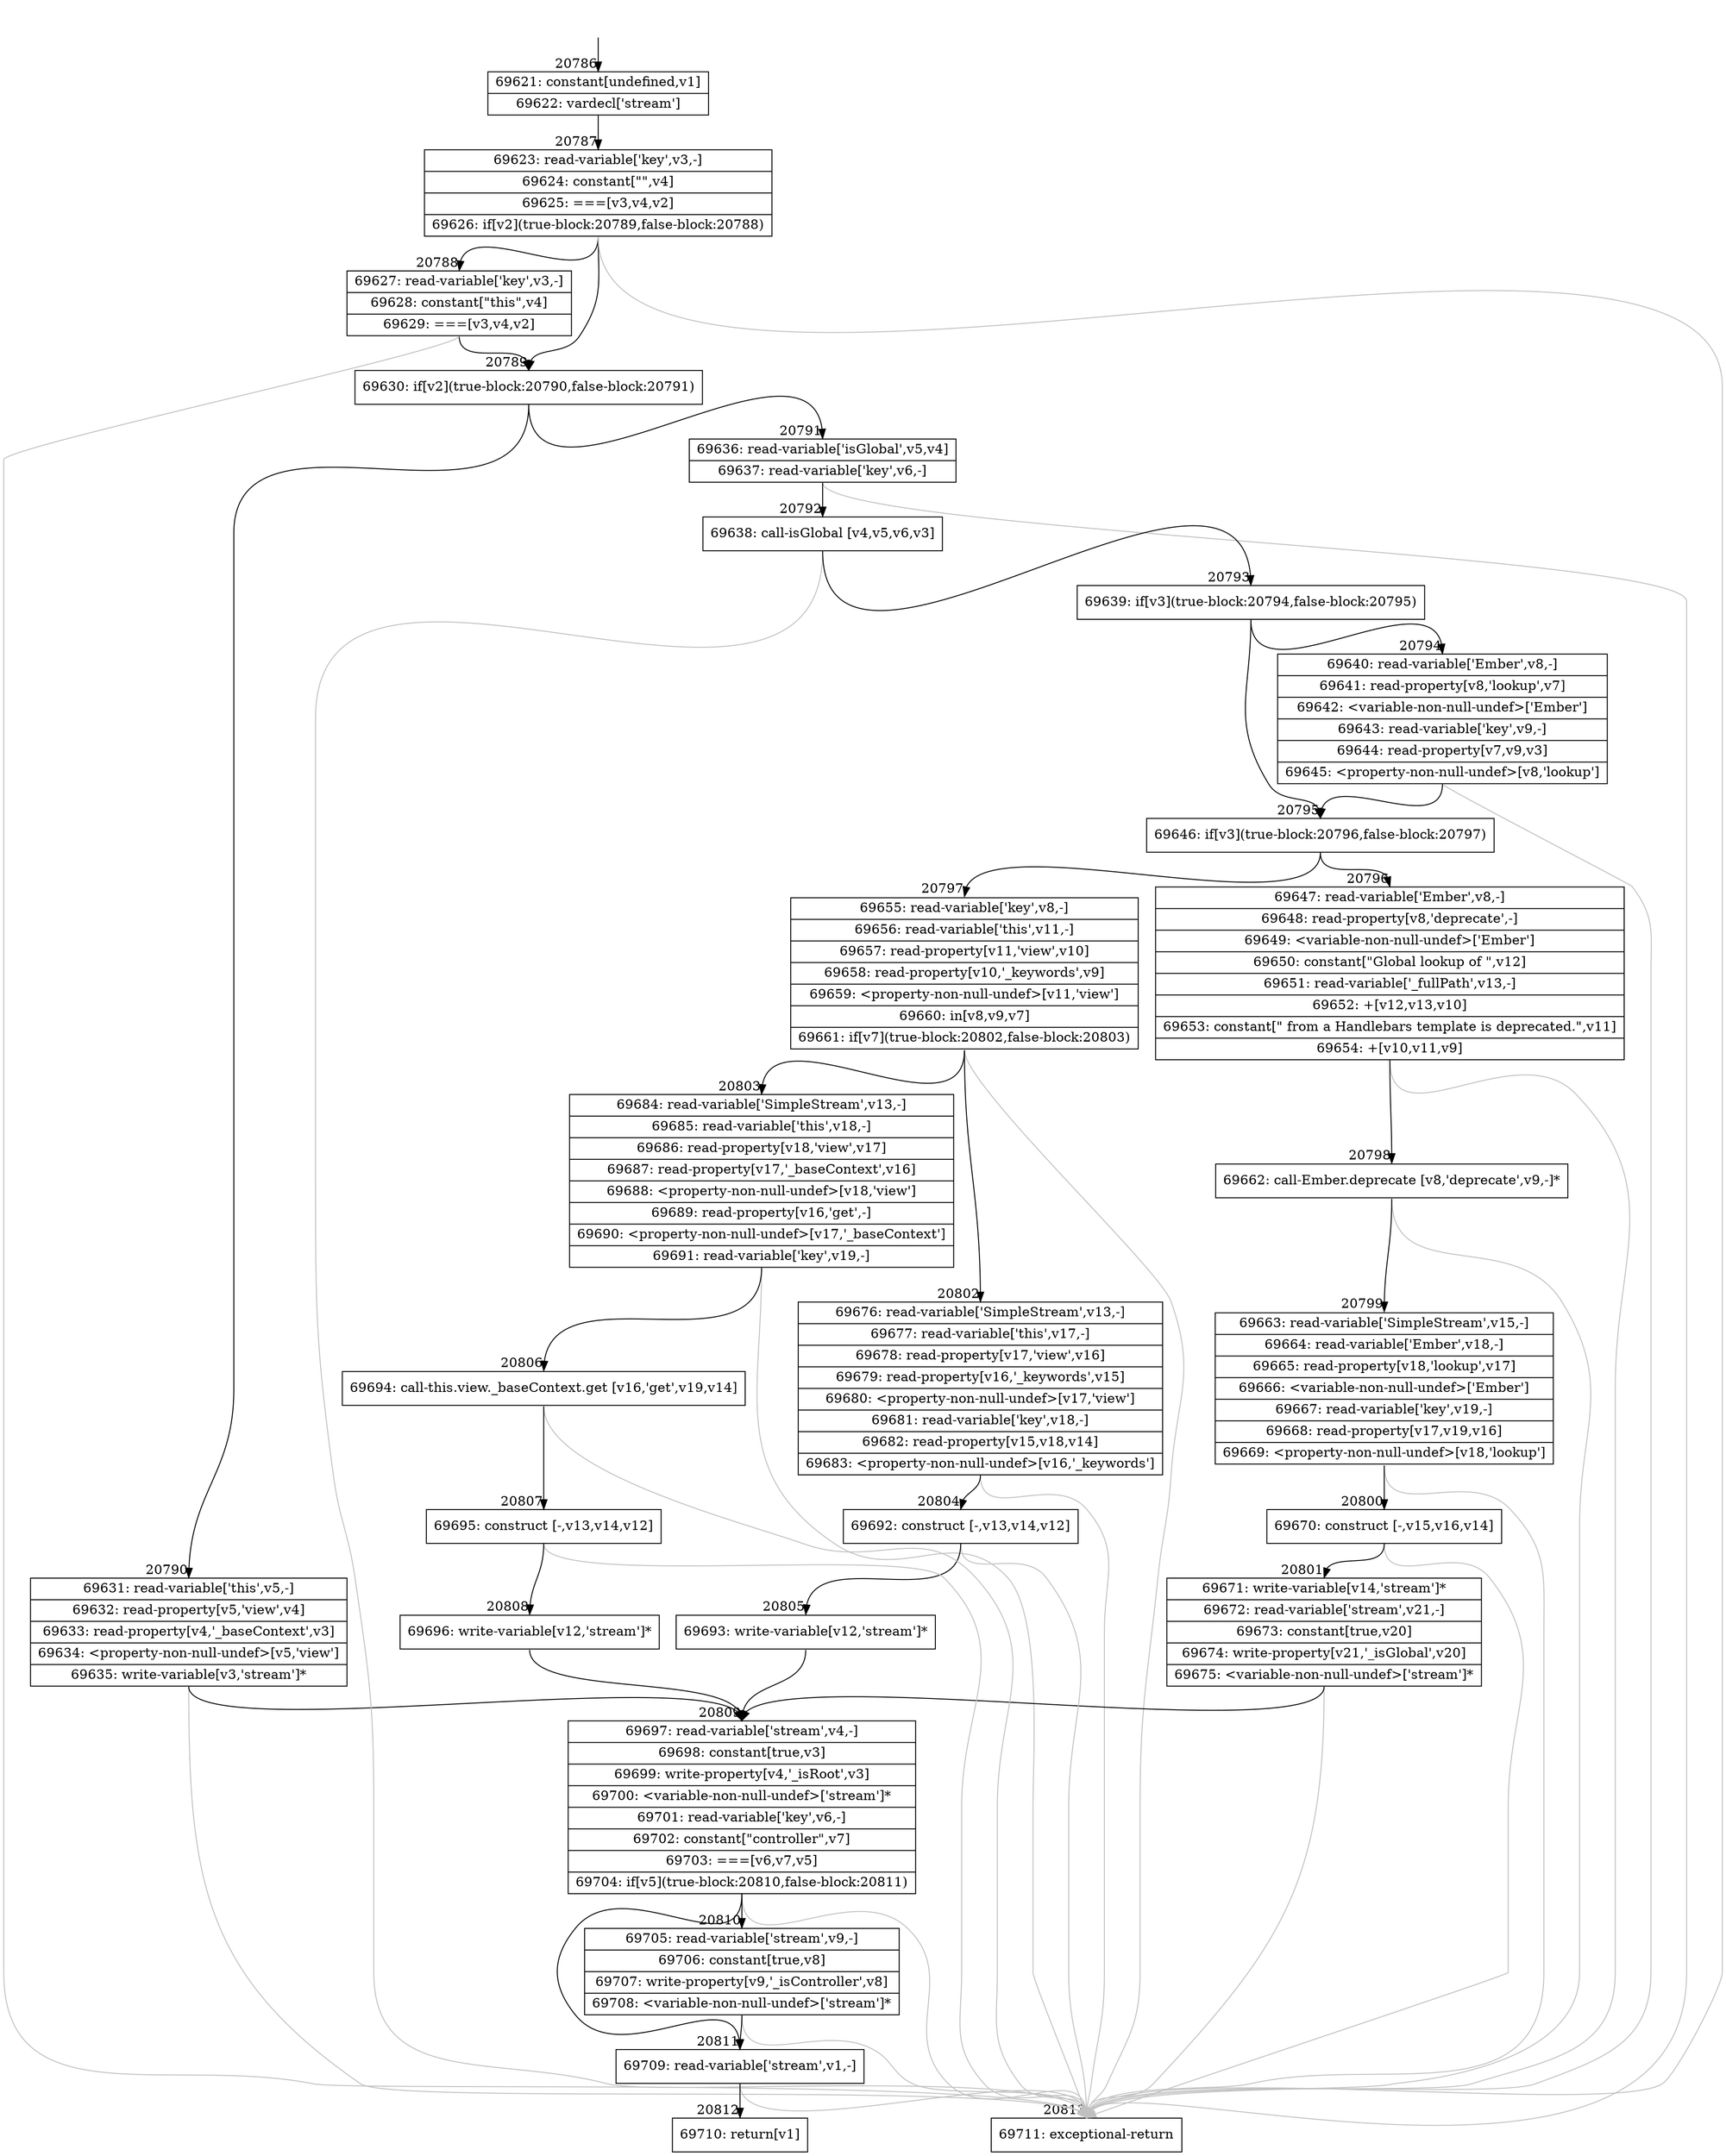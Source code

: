 digraph {
rankdir="TD"
BB_entry1820[shape=none,label=""];
BB_entry1820 -> BB20786 [tailport=s, headport=n, headlabel="    20786"]
BB20786 [shape=record label="{69621: constant[undefined,v1]|69622: vardecl['stream']}" ] 
BB20786 -> BB20787 [tailport=s, headport=n, headlabel="      20787"]
BB20787 [shape=record label="{69623: read-variable['key',v3,-]|69624: constant[\"\",v4]|69625: ===[v3,v4,v2]|69626: if[v2](true-block:20789,false-block:20788)}" ] 
BB20787 -> BB20789 [tailport=s, headport=n, headlabel="      20789"]
BB20787 -> BB20788 [tailport=s, headport=n, headlabel="      20788"]
BB20787 -> BB20813 [tailport=s, headport=n, color=gray, headlabel="      20813"]
BB20788 [shape=record label="{69627: read-variable['key',v3,-]|69628: constant[\"this\",v4]|69629: ===[v3,v4,v2]}" ] 
BB20788 -> BB20789 [tailport=s, headport=n]
BB20788 -> BB20813 [tailport=s, headport=n, color=gray]
BB20789 [shape=record label="{69630: if[v2](true-block:20790,false-block:20791)}" ] 
BB20789 -> BB20790 [tailport=s, headport=n, headlabel="      20790"]
BB20789 -> BB20791 [tailport=s, headport=n, headlabel="      20791"]
BB20790 [shape=record label="{69631: read-variable['this',v5,-]|69632: read-property[v5,'view',v4]|69633: read-property[v4,'_baseContext',v3]|69634: \<property-non-null-undef\>[v5,'view']|69635: write-variable[v3,'stream']*}" ] 
BB20790 -> BB20809 [tailport=s, headport=n, headlabel="      20809"]
BB20790 -> BB20813 [tailport=s, headport=n, color=gray]
BB20791 [shape=record label="{69636: read-variable['isGlobal',v5,v4]|69637: read-variable['key',v6,-]}" ] 
BB20791 -> BB20792 [tailport=s, headport=n, headlabel="      20792"]
BB20791 -> BB20813 [tailport=s, headport=n, color=gray]
BB20792 [shape=record label="{69638: call-isGlobal [v4,v5,v6,v3]}" ] 
BB20792 -> BB20793 [tailport=s, headport=n, headlabel="      20793"]
BB20792 -> BB20813 [tailport=s, headport=n, color=gray]
BB20793 [shape=record label="{69639: if[v3](true-block:20794,false-block:20795)}" ] 
BB20793 -> BB20795 [tailport=s, headport=n, headlabel="      20795"]
BB20793 -> BB20794 [tailport=s, headport=n, headlabel="      20794"]
BB20794 [shape=record label="{69640: read-variable['Ember',v8,-]|69641: read-property[v8,'lookup',v7]|69642: \<variable-non-null-undef\>['Ember']|69643: read-variable['key',v9,-]|69644: read-property[v7,v9,v3]|69645: \<property-non-null-undef\>[v8,'lookup']}" ] 
BB20794 -> BB20795 [tailport=s, headport=n]
BB20794 -> BB20813 [tailport=s, headport=n, color=gray]
BB20795 [shape=record label="{69646: if[v3](true-block:20796,false-block:20797)}" ] 
BB20795 -> BB20796 [tailport=s, headport=n, headlabel="      20796"]
BB20795 -> BB20797 [tailport=s, headport=n, headlabel="      20797"]
BB20796 [shape=record label="{69647: read-variable['Ember',v8,-]|69648: read-property[v8,'deprecate',-]|69649: \<variable-non-null-undef\>['Ember']|69650: constant[\"Global lookup of \",v12]|69651: read-variable['_fullPath',v13,-]|69652: +[v12,v13,v10]|69653: constant[\" from a Handlebars template is deprecated.\",v11]|69654: +[v10,v11,v9]}" ] 
BB20796 -> BB20798 [tailport=s, headport=n, headlabel="      20798"]
BB20796 -> BB20813 [tailport=s, headport=n, color=gray]
BB20797 [shape=record label="{69655: read-variable['key',v8,-]|69656: read-variable['this',v11,-]|69657: read-property[v11,'view',v10]|69658: read-property[v10,'_keywords',v9]|69659: \<property-non-null-undef\>[v11,'view']|69660: in[v8,v9,v7]|69661: if[v7](true-block:20802,false-block:20803)}" ] 
BB20797 -> BB20802 [tailport=s, headport=n, headlabel="      20802"]
BB20797 -> BB20803 [tailport=s, headport=n, headlabel="      20803"]
BB20797 -> BB20813 [tailport=s, headport=n, color=gray]
BB20798 [shape=record label="{69662: call-Ember.deprecate [v8,'deprecate',v9,-]*}" ] 
BB20798 -> BB20799 [tailport=s, headport=n, headlabel="      20799"]
BB20798 -> BB20813 [tailport=s, headport=n, color=gray]
BB20799 [shape=record label="{69663: read-variable['SimpleStream',v15,-]|69664: read-variable['Ember',v18,-]|69665: read-property[v18,'lookup',v17]|69666: \<variable-non-null-undef\>['Ember']|69667: read-variable['key',v19,-]|69668: read-property[v17,v19,v16]|69669: \<property-non-null-undef\>[v18,'lookup']}" ] 
BB20799 -> BB20800 [tailport=s, headport=n, headlabel="      20800"]
BB20799 -> BB20813 [tailport=s, headport=n, color=gray]
BB20800 [shape=record label="{69670: construct [-,v15,v16,v14]}" ] 
BB20800 -> BB20801 [tailport=s, headport=n, headlabel="      20801"]
BB20800 -> BB20813 [tailport=s, headport=n, color=gray]
BB20801 [shape=record label="{69671: write-variable[v14,'stream']*|69672: read-variable['stream',v21,-]|69673: constant[true,v20]|69674: write-property[v21,'_isGlobal',v20]|69675: \<variable-non-null-undef\>['stream']*}" ] 
BB20801 -> BB20809 [tailport=s, headport=n]
BB20801 -> BB20813 [tailport=s, headport=n, color=gray]
BB20802 [shape=record label="{69676: read-variable['SimpleStream',v13,-]|69677: read-variable['this',v17,-]|69678: read-property[v17,'view',v16]|69679: read-property[v16,'_keywords',v15]|69680: \<property-non-null-undef\>[v17,'view']|69681: read-variable['key',v18,-]|69682: read-property[v15,v18,v14]|69683: \<property-non-null-undef\>[v16,'_keywords']}" ] 
BB20802 -> BB20804 [tailport=s, headport=n, headlabel="      20804"]
BB20802 -> BB20813 [tailport=s, headport=n, color=gray]
BB20803 [shape=record label="{69684: read-variable['SimpleStream',v13,-]|69685: read-variable['this',v18,-]|69686: read-property[v18,'view',v17]|69687: read-property[v17,'_baseContext',v16]|69688: \<property-non-null-undef\>[v18,'view']|69689: read-property[v16,'get',-]|69690: \<property-non-null-undef\>[v17,'_baseContext']|69691: read-variable['key',v19,-]}" ] 
BB20803 -> BB20806 [tailport=s, headport=n, headlabel="      20806"]
BB20803 -> BB20813 [tailport=s, headport=n, color=gray]
BB20804 [shape=record label="{69692: construct [-,v13,v14,v12]}" ] 
BB20804 -> BB20805 [tailport=s, headport=n, headlabel="      20805"]
BB20804 -> BB20813 [tailport=s, headport=n, color=gray]
BB20805 [shape=record label="{69693: write-variable[v12,'stream']*}" ] 
BB20805 -> BB20809 [tailport=s, headport=n]
BB20806 [shape=record label="{69694: call-this.view._baseContext.get [v16,'get',v19,v14]}" ] 
BB20806 -> BB20807 [tailport=s, headport=n, headlabel="      20807"]
BB20806 -> BB20813 [tailport=s, headport=n, color=gray]
BB20807 [shape=record label="{69695: construct [-,v13,v14,v12]}" ] 
BB20807 -> BB20808 [tailport=s, headport=n, headlabel="      20808"]
BB20807 -> BB20813 [tailport=s, headport=n, color=gray]
BB20808 [shape=record label="{69696: write-variable[v12,'stream']*}" ] 
BB20808 -> BB20809 [tailport=s, headport=n]
BB20809 [shape=record label="{69697: read-variable['stream',v4,-]|69698: constant[true,v3]|69699: write-property[v4,'_isRoot',v3]|69700: \<variable-non-null-undef\>['stream']*|69701: read-variable['key',v6,-]|69702: constant[\"controller\",v7]|69703: ===[v6,v7,v5]|69704: if[v5](true-block:20810,false-block:20811)}" ] 
BB20809 -> BB20810 [tailport=s, headport=n, headlabel="      20810"]
BB20809 -> BB20811 [tailport=s, headport=n, headlabel="      20811"]
BB20809 -> BB20813 [tailport=s, headport=n, color=gray]
BB20810 [shape=record label="{69705: read-variable['stream',v9,-]|69706: constant[true,v8]|69707: write-property[v9,'_isController',v8]|69708: \<variable-non-null-undef\>['stream']*}" ] 
BB20810 -> BB20811 [tailport=s, headport=n]
BB20810 -> BB20813 [tailport=s, headport=n, color=gray]
BB20811 [shape=record label="{69709: read-variable['stream',v1,-]}" ] 
BB20811 -> BB20812 [tailport=s, headport=n, headlabel="      20812"]
BB20811 -> BB20813 [tailport=s, headport=n, color=gray]
BB20812 [shape=record label="{69710: return[v1]}" ] 
BB20813 [shape=record label="{69711: exceptional-return}" ] 
//#$~ 39185
}
